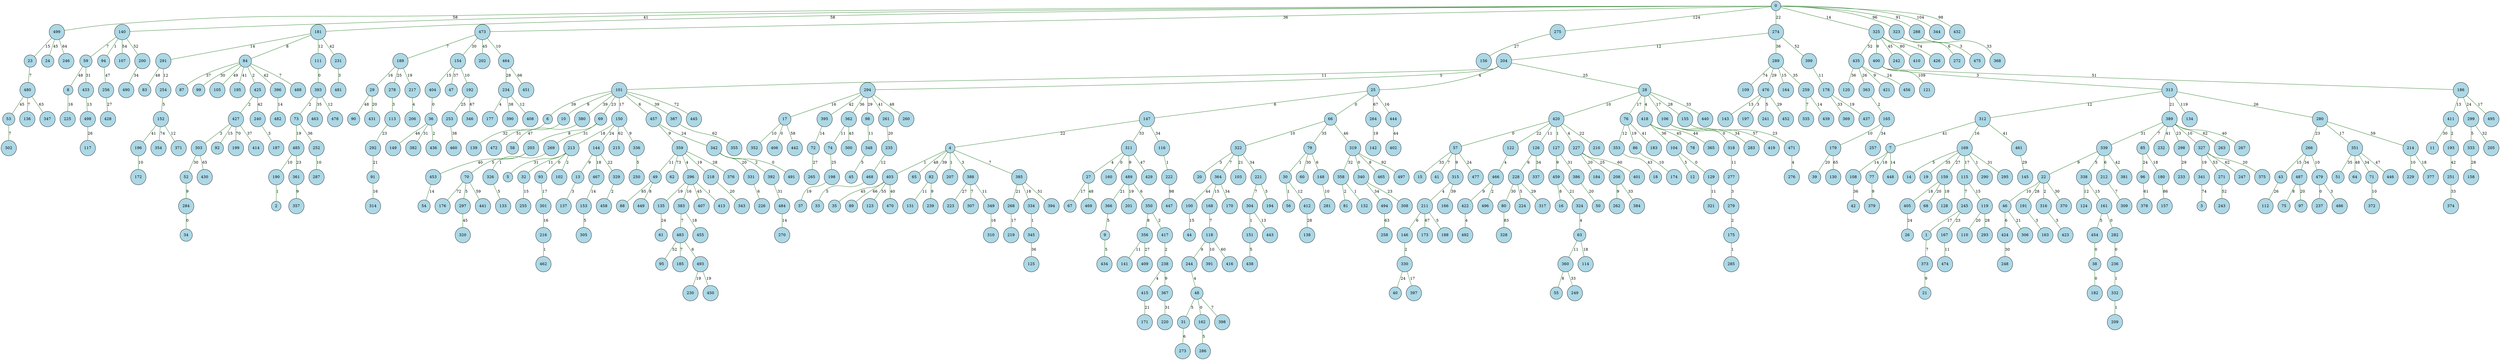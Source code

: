 graph SingleSource {
  node [shape=circle, style=filled, fillcolor=lightblue];
  edge [color=darkgreen];
  245 -- 1 [label="17"];
  190 -- 2 [label="1"];
  341 -- 3 [label="74"];
  147 -- 4 [label="22"];
  213 -- 5 [label="31"];
  101 -- 6 [label="39"];
  312 -- 7 [label="41"];
  59 -- 8 [label="48"];
  366 -- 9 [label="5"];
  101 -- 10 [label="9"];
  411 -- 11 [label="30"];
  104 -- 12 [label="5"];
  144 -- 13 [label="9"];
  169 -- 14 [label="5"];
  57 -- 15 [label="33"];
  459 -- 16 [label="8"];
  294 -- 17 [label="16"];
  353 -- 18 [label="43"];
  169 -- 19 [label="35"];
  322 -- 20 [label="3"];
  373 -- 21 [label="9"];
  339 -- 22 [label="9"];
  499 -- 23 [label="15"];
  499 -- 24 [label="45"];
  204 -- 25 [label="4"];
  405 -- 26 [label="24"];
  311 -- 27 [label="4"];
  204 -- 28 [label="25"];
  189 -- 29 [label="16"];
  79 -- 30 [label="1"];
  48 -- 31 [label="5"];
  213 -- 32 [label="11"];
  468 -- 33 [label="5"];
  284 -- 34 [label="0"];
  403 -- 35 [label="45"];
  404 -- 36 [label="0"];
  198 -- 37 [label="19"];
  454 -- 38 [label="0"];
  179 -- 39 [label="20"];
  330 -- 40 [label="24"];
  57 -- 41 [label="7"];
  108 -- 42 [label="36"];
  266 -- 43 [label="15"];
  100 -- 44 [label="15"];
  348 -- 45 [label="5"];
  22 -- 46 [label="10"];
  154 -- 47 [label="37"];
  244 -- 48 [label="4"];
  359 -- 49 [label="11"];
  386 -- 50 [label="20"];
  351 -- 51 [label="35"];
  303 -- 52 [label="30"];
  480 -- 53 [label="45"];
  453 -- 54 [label="14"];
  360 -- 55 [label="8"];
  30 -- 56 [label="1"];
  420 -- 57 [label="0"];
  380 -- 58 [label="47"];
  140 -- 59 [label="7"];
  79 -- 60 [label="30"];
  135 -- 61 [label="24"];
  359 -- 62 [label="73"];
  324 -- 63 [label="4"];
  351 -- 64 [label="48"];
  4 -- 65 [label="48"];
  25 -- 66 [label="0"];
  27 -- 67 [label="17"];
  159 -- 68 [label="20"];
  101 -- 69 [label="23"];
  203 -- 70 [label="5"];
  351 -- 71 [label="34"];
  395 -- 72 [label="14"];
  393 -- 73 [label="2"];
  362 -- 74 [label="11"];
  487 -- 75 [label="8"];
  28 -- 76 [label="17"];
  7 -- 77 [label="18"];
  418 -- 78 [label="45"];
  66 -- 79 [label="35"];
  228 -- 80 [label="30"];
  358 -- 81 [label="2"];
  4 -- 82 [label="39"];
  291 -- 83 [label="48"];
  181 -- 84 [label="8"];
  389 -- 85 [label="7"];
  76 -- 86 [label="19"];
  84 -- 87 [label="37"];
  49 -- 88 [label="85"];
  403 -- 89 [label="66"];
  29 -- 90 [label="48"];
  292 -- 91 [label="21"];
  427 -- 92 [label="15"];
  213 -- 93 [label="0"];
  140 -- 94 [label="1"];
  483 -- 95 [label="52"];
  85 -- 96 [label="24"];
  487 -- 97 [label="20"];
  294 -- 98 [label="29"];
  84 -- 99 [label="30"];
  364 -- 100 [label="44"];
  204 -- 101 [label="11"];
  213 -- 102 [label="2"];
  322 -- 103 [label="21"];
  418 -- 104 [label="36"];
  84 -- 105 [label="49"];
  28 -- 106 [label="17"];
  140 -- 107 [label="54"];
  7 -- 108 [label="14"];
  289 -- 109 [label="74"];
  119 -- 110 [label="20"];
  181 -- 111 [label="12"];
  43 -- 112 [label="26"];
  278 -- 113 [label="3"];
  63 -- 114 [label="18"];
  169 -- 115 [label="17"];
  147 -- 116 [label="34"];
  498 -- 117 [label="26"];
  168 -- 118 [label="7"];
  115 -- 119 [label="15"];
  435 -- 120 [label="36"];
  400 -- 121 [label="109"];
  420 -- 122 [label="22"];
  403 -- 123 [label="55"];
  338 -- 124 [label="12"];
  345 -- 125 [label="36"];
  420 -- 126 [label="11"];
  420 -- 127 [label="1"];
  159 -- 128 [label="18"];
  104 -- 129 [label="0"];
  179 -- 130 [label="65"];
  82 -- 131 [label="11"];
  358 -- 132 [label="1"];
  326 -- 133 [label="5"];
  313 -- 134 [label="119"];
  296 -- 135 [label="19"];
  480 -- 136 [label="7"];
  13 -- 137 [label="3"];
  412 -- 138 [label="28"];
  6 -- 139 [label="32"];
  0 -- 140 [label="41"];
  356 -- 141 [label="11"];
  264 -- 142 [label="19"];
  476 -- 143 [label="13"];
  150 -- 144 [label="24"];
  461 -- 145 [label="29"];
  211 -- 146 [label="6"];
  25 -- 147 [label="6"];
  79 -- 148 [label="6"];
  36 -- 149 [label="46"];
  101 -- 150 [label="17"];
  304 -- 151 [label="1"];
  254 -- 152 [label="5"];
  467 -- 153 [label="14"];
  473 -- 154 [label="30"];
  28 -- 155 [label="28"];
  275 -- 156 [label="27"];
  180 -- 157 [label="86"];
  333 -- 158 [label="28"];
  169 -- 159 [label="27"];
  311 -- 160 [label="0"];
  338 -- 161 [label="15"];
  48 -- 162 [label="0"];
  191 -- 163 [label="3"];
  289 -- 164 [label="15"];
  363 -- 165 [label="2"];
  315 -- 166 [label="39"];
  245 -- 167 [label="23"];
  364 -- 168 [label="15"];
  312 -- 169 [label="16"];
  364 -- 170 [label="34"];
  415 -- 171 [label="21"];
  196 -- 172 [label="10"];
  211 -- 173 [label="67"];
  86 -- 174 [label="10"];
  279 -- 175 [label="2"];
  70 -- 176 [label="72"];
  234 -- 177 [label="4"];
  399 -- 178 [label="11"];
  165 -- 179 [label="10"];
  85 -- 180 [label="18"];
  0 -- 181 [label="58"];
  38 -- 182 [label="0"];
  76 -- 183 [label="41"];
  227 -- 184 [label="20"];
  483 -- 185 [label="7"];
  400 -- 186 [label="51"];
  240 -- 187 [label="3"];
  211 -- 188 [label="5"];
  473 -- 189 [label="7"];
  485 -- 190 [label="10"];
  22 -- 191 [label="28"];
  154 -- 192 [label="10"];
  411 -- 193 [label="2"];
  221 -- 194 [label="5"];
  84 -- 195 [label="41"];
  152 -- 196 [label="41"];
  476 -- 197 [label="3"];
  74 -- 198 [label="25"];
  427 -- 199 [label="70"];
  140 -- 200 [label="52"];
  489 -- 201 [label="19"];
  473 -- 202 [label="45"];
  69 -- 203 [label="8"];
  274 -- 204 [label="12"];
  299 -- 205 [label="32"];
  217 -- 206 [label="4"];
  4 -- 207 [label="1"];
  227 -- 208 [label="25"];
  332 -- 209 [label="1"];
  420 -- 210 [label="22"];
  315 -- 211 [label="4"];
  339 -- 212 [label="6"];
  150 -- 213 [label="18"];
  280 -- 214 [label="59"];
  150 -- 215 [label="62"];
  301 -- 216 [label="16"];
  189 -- 217 [label="19"];
  359 -- 218 [label="19"];
  268 -- 219 [label="17"];
  367 -- 220 [label="31"];
  322 -- 221 [label="34"];
  116 -- 222 [label="1"];
  388 -- 223 [label="27"];
  228 -- 224 [label="5"];
  8 -- 225 [label="16"];
  331 -- 226 [label="6"];
  420 -- 227 [label="4"];
  126 -- 228 [label="6"];
  214 -- 229 [label="10"];
  493 -- 230 [label="19"];
  181 -- 231 [label="42"];
  389 -- 232 [label="41"];
  298 -- 233 [label="29"];
  464 -- 234 [label="28"];
  261 -- 235 [label="20"];
  282 -- 236 [label="0"];
  479 -- 237 [label="0"];
  417 -- 238 [label="2"];
  82 -- 239 [label="9"];
  425 -- 240 [label="42"];
  476 -- 241 [label="5"];
  325 -- 242 [label="45"];
  271 -- 243 [label="52"];
  118 -- 244 [label="9"];
  115 -- 245 [label="7"];
  499 -- 246 [label="64"];
  327 -- 247 [label="62"];
  424 -- 248 [label="30"];
  360 -- 249 [label="33"];
  336 -- 250 [label="5"];
  193 -- 251 [label="42"];
  73 -- 252 [label="36"];
  192 -- 253 [label="25"];
  291 -- 254 [label="12"];
  32 -- 255 [label="15"];
  94 -- 256 [label="47"];
  165 -- 257 [label="34"];
  494 -- 258 [label="63"];
  289 -- 259 [label="35"];
  294 -- 260 [label="48"];
  294 -- 261 [label="41"];
  208 -- 262 [label="9"];
  389 -- 263 [label="62"];
  25 -- 264 [label="67"];
  72 -- 265 [label="27"];
  280 -- 266 [label="23"];
  389 -- 267 [label="40"];
  385 -- 268 [label="21"];
  69 -- 269 [label="31"];
  484 -- 270 [label="14"];
  327 -- 271 [label="53"];
  323 -- 272 [label="6"];
  31 -- 273 [label="6"];
  0 -- 274 [label="22"];
  0 -- 275 [label="124"];
  471 -- 276 [label="4"];
  318 -- 277 [label="11"];
  189 -- 278 [label="25"];
  277 -- 279 [label="3"];
  313 -- 280 [label="26"];
  148 -- 281 [label="10"];
  161 -- 282 [label="0"];
  106 -- 283 [label="34"];
  52 -- 284 [label="9"];
  175 -- 285 [label="1"];
  162 -- 286 [label="5"];
  252 -- 287 [label="10"];
  0 -- 288 [label="91"];
  274 -- 289 [label="36"];
  169 -- 290 [label="1"];
  181 -- 291 [label="14"];
  113 -- 292 [label="23"];
  119 -- 293 [label="28"];
  204 -- 294 [label="5"];
  169 -- 295 [label="31"];
  359 -- 296 [label="4"];
  70 -- 297 [label="5"];
  389 -- 298 [label="23"];
  186 -- 299 [label="24"];
  362 -- 300 [label="43"];
  93 -- 301 [label="17"];
  53 -- 302 [label="7"];
  427 -- 303 [label="3"];
  221 -- 304 [label="7"];
  153 -- 305 [label="5"];
  46 -- 306 [label="21"];
  388 -- 307 [label="7"];
  340 -- 308 [label="23"];
  212 -- 309 [label="7"];
  349 -- 310 [label="16"];
  147 -- 311 [label="33"];
  313 -- 312 [label="12"];
  400 -- 313 [label="3"];
  91 -- 314 [label="16"];
  57 -- 315 [label="9"];
  22 -- 316 [label="2"];
  228 -- 317 [label="29"];
  106 -- 318 [label="0"];
  66 -- 319 [label="46"];
  297 -- 320 [label="45"];
  129 -- 321 [label="11"];
  66 -- 322 [label="10"];
  0 -- 323 [label="96"];
  459 -- 324 [label="21"];
  0 -- 325 [label="14"];
  269 -- 326 [label="1"];
  389 -- 327 [label="10"];
  80 -- 328 [label="83"];
  144 -- 329 [label="22"];
  146 -- 330 [label="2"];
  342 -- 331 [label="20"];
  236 -- 332 [label="1"];
  299 -- 333 [label="5"];
  385 -- 334 [label="18"];
  259 -- 335 [label="7"];
  150 -- 336 [label="9"];
  126 -- 337 [label="34"];
  339 -- 338 [label="5"];
  389 -- 339 [label="31"];
  319 -- 340 [label="0"];
  327 -- 341 [label="19"];
  457 -- 342 [label="24"];
  218 -- 343 [label="20"];
  0 -- 344 [label="104"];
  334 -- 345 [label="1"];
  192 -- 346 [label="67"];
  480 -- 347 [label="63"];
  98 -- 348 [label="11"];
  388 -- 349 [label="11"];
  489 -- 350 [label="6"];
  280 -- 351 [label="17"];
  17 -- 352 [label="10"];
  76 -- 353 [label="12"];
  152 -- 354 [label="74"];
  387 -- 355 [label="62"];
  350 -- 356 [label="8"];
  361 -- 357 [label="9"];
  319 -- 358 [label="32"];
  457 -- 359 [label="9"];
  63 -- 360 [label="11"];
  485 -- 361 [label="23"];
  294 -- 362 [label="36"];
  435 -- 363 [label="26"];
  322 -- 364 [label="7"];
  418 -- 365 [label="44"];
  489 -- 366 [label="21"];
  238 -- 367 [label="9"];
  288 -- 368 [label="33"];
  178 -- 369 [label="33"];
  22 -- 370 [label="30"];
  152 -- 371 [label="12"];
  71 -- 372 [label="10"];
  1 -- 373 [label="7"];
  251 -- 374 [label="33"];
  327 -- 375 [label="20"];
  359 -- 376 [label="28"];
  214 -- 377 [label="18"];
  96 -- 378 [label="61"];
  77 -- 379 [label="9"];
  101 -- 380 [label="39"];
  339 -- 381 [label="42"];
  36 -- 382 [label="31"];
  296 -- 383 [label="16"];
  208 -- 384 [label="33"];
  4 -- 385 [label="7"];
  127 -- 386 [label="31"];
  101 -- 387 [label="39"];
  4 -- 388 [label="3"];
  313 -- 389 [label="21"];
  234 -- 390 [label="38"];
  118 -- 391 [label="10"];
  342 -- 392 [label="2"];
  111 -- 393 [label="0"];
  385 -- 394 [label="51"];
  294 -- 395 [label="42"];
  84 -- 396 [label="42"];
  330 -- 397 [label="17"];
  48 -- 398 [label="7"];
  274 -- 399 [label="52"];
  325 -- 400 [label="9"];
  227 -- 401 [label="60"];
  444 -- 402 [label="44"];
  4 -- 403 [label="1"];
  154 -- 404 [label="15"];
  159 -- 405 [label="18"];
  17 -- 406 [label="0"];
  296 -- 407 [label="45"];
  234 -- 408 [label="12"];
  356 -- 409 [label="27"];
  325 -- 410 [label="80"];
  186 -- 411 [label="13"];
  30 -- 412 [label="12"];
  296 -- 413 [label="1"];
  427 -- 414 [label="37"];
  238 -- 415 [label="4"];
  118 -- 416 [label="60"];
  350 -- 417 [label="2"];
  28 -- 418 [label="4"];
  106 -- 419 [label="57"];
  28 -- 420 [label="10"];
  435 -- 421 [label="9"];
  466 -- 422 [label="9"];
  316 -- 423 [label="3"];
  46 -- 424 [label="6"];
  84 -- 425 [label="2"];
  325 -- 426 [label="74"];
  425 -- 427 [label="2"];
  256 -- 428 [label="27"];
  311 -- 429 [label="47"];
  303 -- 430 [label="65"];
  29 -- 431 [label="20"];
  0 -- 432 [label="98"];
  59 -- 433 [label="31"];
  9 -- 434 [label="5"];
  325 -- 435 [label="52"];
  36 -- 436 [label="2"];
  178 -- 437 [label="19"];
  151 -- 438 [label="5"];
  259 -- 439 [label="14"];
  28 -- 440 [label="33"];
  70 -- 441 [label="59"];
  17 -- 442 [label="58"];
  304 -- 443 [label="13"];
  25 -- 444 [label="16"];
  101 -- 445 [label="72"];
  351 -- 446 [label="47"];
  222 -- 447 [label="98"];
  7 -- 448 [label="14"];
  49 -- 449 [label="8"];
  493 -- 450 [label="19"];
  464 -- 451 [label="66"];
  476 -- 452 [label="29"];
  203 -- 453 [label="40"];
  161 -- 454 [label="5"];
  383 -- 455 [label="18"];
  435 -- 456 [label="24"];
  101 -- 457 [label="6"];
  329 -- 458 [label="2"];
  127 -- 459 [label="9"];
  253 -- 460 [label="38"];
  312 -- 461 [label="41"];
  216 -- 462 [label="1"];
  393 -- 463 [label="35"];
  473 -- 464 [label="10"];
  319 -- 465 [label="8"];
  122 -- 466 [label="4"];
  144 -- 467 [label="18"];
  235 -- 468 [label="12"];
  27 -- 469 [label="48"];
  403 -- 470 [label="40"];
  155 -- 471 [label="23"];
  10 -- 472 [label="51"];
  0 -- 473 [label="36"];
  167 -- 474 [label="11"];
  323 -- 475 [label="3"];
  289 -- 476 [label="29"];
  57 -- 477 [label="24"];
  393 -- 478 [label="12"];
  266 -- 479 [label="10"];
  23 -- 480 [label="7"];
  231 -- 481 [label="3"];
  396 -- 482 [label="14"];
  383 -- 483 [label="7"];
  392 -- 484 [label="31"];
  73 -- 485 [label="19"];
  479 -- 486 [label="3"];
  266 -- 487 [label="34"];
  84 -- 488 [label="7"];
  311 -- 489 [label="9"];
  200 -- 490 [label="34"];
  342 -- 491 [label="0"];
  422 -- 492 [label="4"];
  483 -- 493 [label="6"];
  340 -- 494 [label="34"];
  186 -- 495 [label="17"];
  466 -- 496 [label="2"];
  319 -- 497 [label="92"];
  433 -- 498 [label="13"];
  0 -- 499 [label="58"];
}
